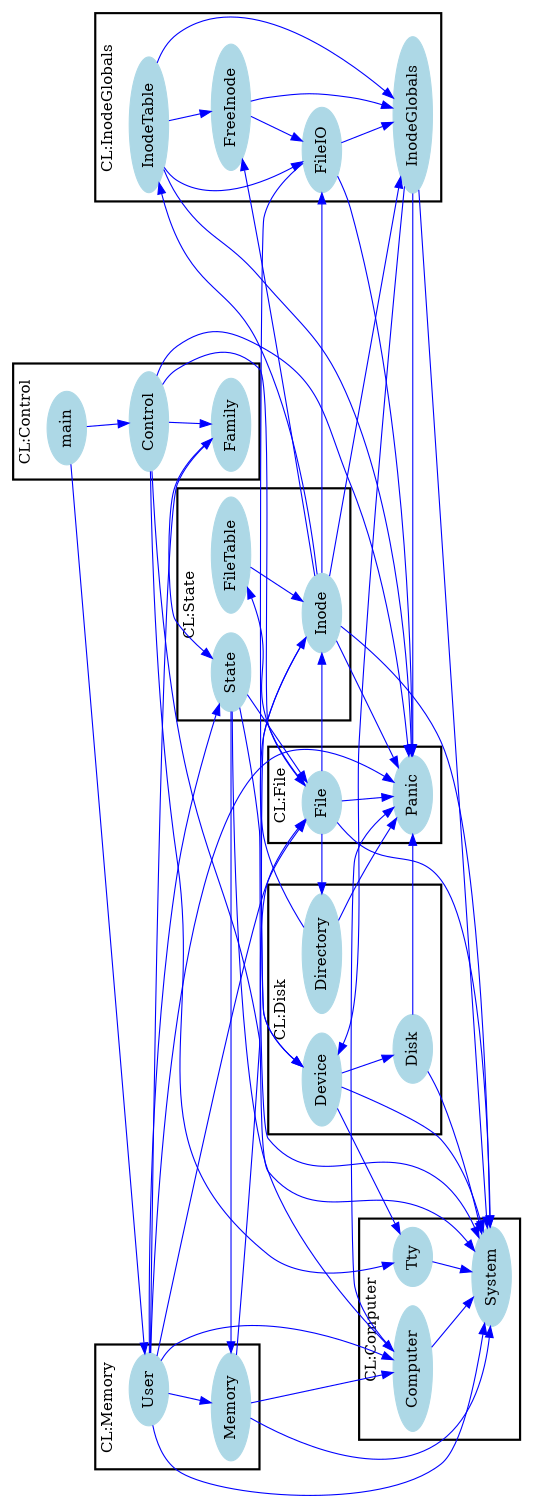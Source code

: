 digraph G {
size = "10,10";
rotate = 90;
subgraph cluster0 {
label = "CL:Control";
color = black;
style = bold;
"Control"[label="Control",shape=ellipse,color=lightblue,fontcolor=black,style=filled];
"main"[label="main",shape=ellipse,color=lightblue,fontcolor=black,style=filled];
"Family"[label="Family",shape=ellipse,color=lightblue,fontcolor=black,style=filled];
}
subgraph cluster1 {
label = "CL:File";
color = black;
style = bold;
"File"[label="File",shape=ellipse,color=lightblue,fontcolor=black,style=filled];
"Panic"[label="Panic",shape=ellipse,color=lightblue,fontcolor=black,style=filled];
}
subgraph cluster2 {
label = "CL:Memory";
color = black;
style = bold;
"Memory"[label="Memory",shape=ellipse,color=lightblue,fontcolor=black,style=filled];
"User"[label="User",shape=ellipse,color=lightblue,fontcolor=black,style=filled];
}
subgraph cluster3 {
label = "CL:Computer";
color = black;
style = bold;
"Computer"[label="Computer",shape=ellipse,color=lightblue,fontcolor=black,style=filled];
"System"[label="System",shape=ellipse,color=lightblue,fontcolor=black,style=filled];
"Tty"[label="Tty",shape=ellipse,color=lightblue,fontcolor=black,style=filled];
}
subgraph cluster4 {
label = "CL:Disk";
color = black;
style = bold;
"Disk"[label="Disk",shape=ellipse,color=lightblue,fontcolor=black,style=filled];
"Device"[label="Device",shape=ellipse,color=lightblue,fontcolor=black,style=filled];
"Directory"[label="Directory",shape=ellipse,color=lightblue,fontcolor=black,style=filled];
}
subgraph cluster5 {
label = "CL:State";
color = black;
style = bold;
"State"[label="State",shape=ellipse,color=lightblue,fontcolor=black,style=filled];
"Inode"[label="Inode",shape=ellipse,color=lightblue,fontcolor=black,style=filled];
"FileTable"[label="FileTable",shape=ellipse,color=lightblue,fontcolor=black,style=filled];
}
subgraph cluster6 {
label = "CL:InodeGlobals";
color = black;
style = bold;
"InodeGlobals"[label="InodeGlobals",shape=ellipse,color=lightblue,fontcolor=black,style=filled];
"FreeInode"[label="FreeInode",shape=ellipse,color=lightblue,fontcolor=black,style=filled];
"FileIO"[label="FileIO",shape=ellipse,color=lightblue,fontcolor=black,style=filled];
"InodeTable"[label="InodeTable",shape=ellipse,color=lightblue,fontcolor=black,style=filled];
}
"main" -> "User"[color=blue,font=6];
"main" -> "Control"[color=blue,font=6];
"User" -> "Panic"[color=blue,font=6];
"User" -> "Computer"[color=blue,font=6];
"User" -> "File"[color=blue,font=6];
"User" -> "Memory"[color=blue,font=6];
"User" -> "Family"[color=blue,font=6];
"User" -> "System"[color=blue,font=6];
"User" -> "State"[color=blue,font=6];
"Control" -> "Family"[color=blue,font=6];
"Control" -> "Panic"[color=blue,font=6];
"Control" -> "File"[color=blue,font=6];
"Control" -> "Tty"[color=blue,font=6];
"Control" -> "System"[color=blue,font=6];
"Family" -> "State"[color=blue,font=6];
"State" -> "System"[color=blue,font=6];
"State" -> "File"[color=blue,font=6];
"State" -> "Memory"[color=blue,font=6];
"State" -> "Computer"[color=blue,font=6];
"Computer" -> "Panic"[color=blue,font=6];
"Computer" -> "System"[color=blue,font=6];
"Memory" -> "Computer"[color=blue,font=6];
"Memory" -> "File"[color=blue,font=6];
"Memory" -> "System"[color=blue,font=6];
"Device" -> "System"[color=blue,font=6];
"Device" -> "Disk"[color=blue,font=6];
"Device" -> "Tty"[color=blue,font=6];
"Disk" -> "Panic"[color=blue,font=6];
"Disk" -> "System"[color=blue,font=6];
"Tty" -> "System"[color=blue,font=6];
"File" -> "Panic"[color=blue,font=6];
"File" -> "Directory"[color=blue,font=6];
"File" -> "Inode"[color=blue,font=6];
"File" -> "FileTable"[color=blue,font=6];
"File" -> "System"[color=blue,font=6];
"Directory" -> "Panic"[color=blue,font=6];
"Directory" -> "Inode"[color=blue,font=6];
"FileTable" -> "Inode"[color=blue,font=6];
"Inode" -> "System"[color=blue,font=6];
"Inode" -> "Panic"[color=blue,font=6];
"Inode" -> "Device"[color=blue,font=6];
"Inode" -> "InodeGlobals"[color=blue,font=6];
"Inode" -> "FileIO"[color=blue,font=6];
"Inode" -> "FreeInode"[color=blue,font=6];
"Inode" -> "InodeTable"[color=blue,font=6];
"InodeTable" -> "InodeGlobals"[color=blue,font=6];
"InodeTable" -> "FreeInode"[color=blue,font=6];
"InodeTable" -> "FileIO"[color=blue,font=6];
"InodeTable" -> "Panic"[color=blue,font=6];
"FileIO" -> "Panic"[color=blue,font=6];
"FileIO" -> "Device"[color=blue,font=6];
"FileIO" -> "InodeGlobals"[color=blue,font=6];
"FreeInode" -> "InodeGlobals"[color=blue,font=6];
"FreeInode" -> "FileIO"[color=blue,font=6];
"InodeGlobals" -> "System"[color=blue,font=6];
"InodeGlobals" -> "Panic"[color=blue,font=6];
"InodeGlobals" -> "Device"[color=blue,font=6];
}